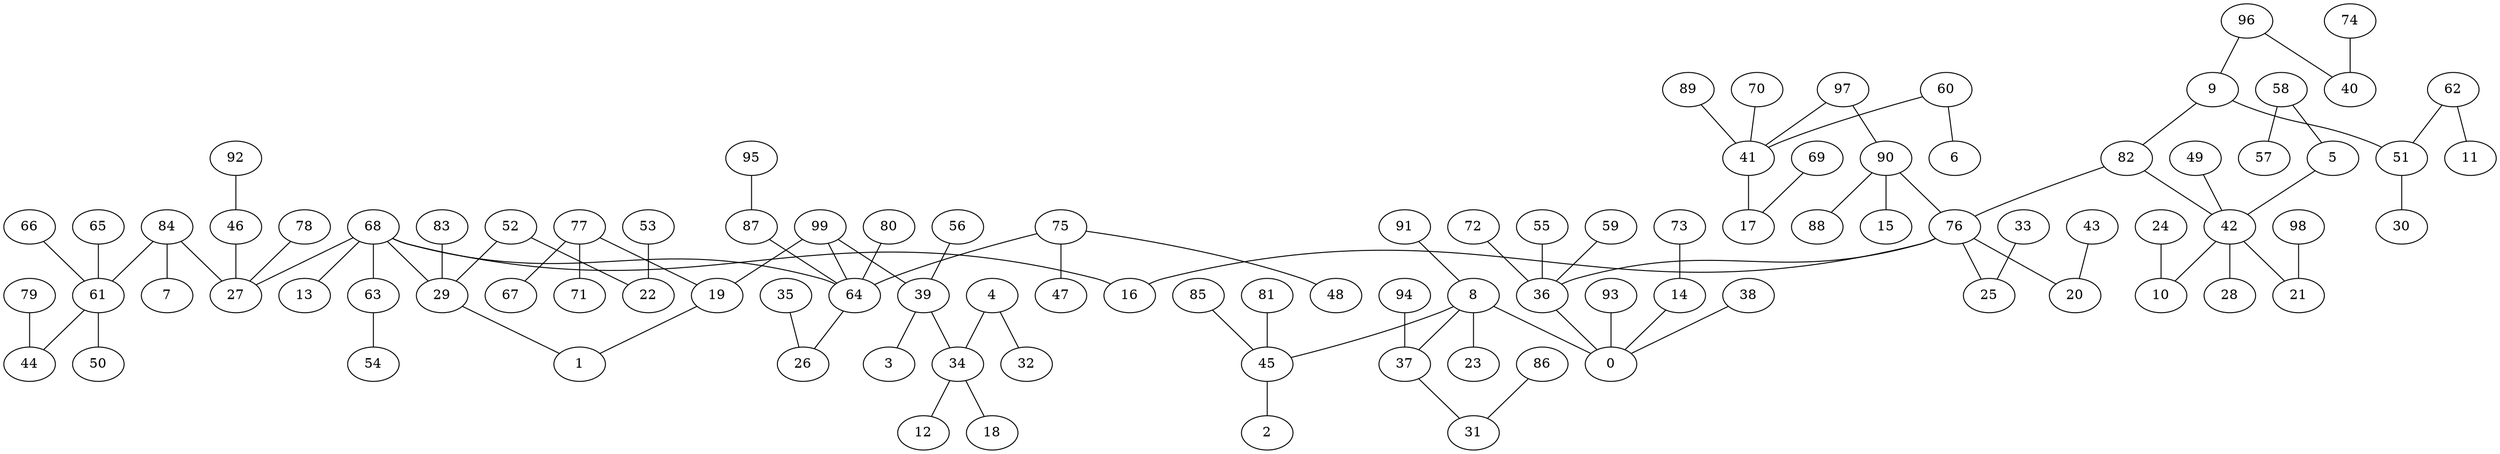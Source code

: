 digraph GG_graph {

subgraph G_graph {
edge [color = black]
"79" -> "44" [dir = none]
"56" -> "39" [dir = none]
"92" -> "46" [dir = none]
"24" -> "10" [dir = none]
"98" -> "21" [dir = none]
"74" -> "40" [dir = none]
"53" -> "22" [dir = none]
"77" -> "71" [dir = none]
"77" -> "67" [dir = none]
"77" -> "19" [dir = none]
"49" -> "42" [dir = none]
"91" -> "8" [dir = none]
"78" -> "27" [dir = none]
"89" -> "41" [dir = none]
"5" -> "42" [dir = none]
"41" -> "17" [dir = none]
"39" -> "34" [dir = none]
"39" -> "3" [dir = none]
"83" -> "29" [dir = none]
"87" -> "64" [dir = none]
"52" -> "22" [dir = none]
"52" -> "29" [dir = none]
"97" -> "41" [dir = none]
"97" -> "90" [dir = none]
"45" -> "2" [dir = none]
"62" -> "11" [dir = none]
"62" -> "51" [dir = none]
"55" -> "36" [dir = none]
"51" -> "30" [dir = none]
"90" -> "88" [dir = none]
"90" -> "15" [dir = none]
"90" -> "76" [dir = none]
"76" -> "25" [dir = none]
"76" -> "20" [dir = none]
"76" -> "36" [dir = none]
"76" -> "16" [dir = none]
"68" -> "13" [dir = none]
"68" -> "63" [dir = none]
"68" -> "29" [dir = none]
"68" -> "64" [dir = none]
"68" -> "27" [dir = none]
"68" -> "16" [dir = none]
"42" -> "10" [dir = none]
"42" -> "21" [dir = none]
"42" -> "28" [dir = none]
"80" -> "64" [dir = none]
"8" -> "23" [dir = none]
"8" -> "37" [dir = none]
"8" -> "45" [dir = none]
"8" -> "0" [dir = none]
"35" -> "26" [dir = none]
"75" -> "48" [dir = none]
"75" -> "47" [dir = none]
"75" -> "64" [dir = none]
"64" -> "26" [dir = none]
"82" -> "42" [dir = none]
"82" -> "76" [dir = none]
"36" -> "0" [dir = none]
"99" -> "19" [dir = none]
"99" -> "39" [dir = none]
"99" -> "64" [dir = none]
"43" -> "20" [dir = none]
"96" -> "40" [dir = none]
"96" -> "9" [dir = none]
"94" -> "37" [dir = none]
"9" -> "51" [dir = none]
"9" -> "82" [dir = none]
"93" -> "0" [dir = none]
"86" -> "31" [dir = none]
"38" -> "0" [dir = none]
"61" -> "44" [dir = none]
"61" -> "50" [dir = none]
"59" -> "36" [dir = none]
"14" -> "0" [dir = none]
"34" -> "12" [dir = none]
"34" -> "18" [dir = none]
"46" -> "27" [dir = none]
"37" -> "31" [dir = none]
"70" -> "41" [dir = none]
"66" -> "61" [dir = none]
"95" -> "87" [dir = none]
"69" -> "17" [dir = none]
"81" -> "45" [dir = none]
"19" -> "1" [dir = none]
"73" -> "14" [dir = none]
"65" -> "61" [dir = none]
"84" -> "7" [dir = none]
"84" -> "61" [dir = none]
"84" -> "27" [dir = none]
"58" -> "57" [dir = none]
"58" -> "5" [dir = none]
"60" -> "6" [dir = none]
"60" -> "41" [dir = none]
"4" -> "32" [dir = none]
"4" -> "34" [dir = none]
"33" -> "25" [dir = none]
"63" -> "54" [dir = none]
"72" -> "36" [dir = none]
"85" -> "45" [dir = none]
"29" -> "1" [dir = none]
}

}
